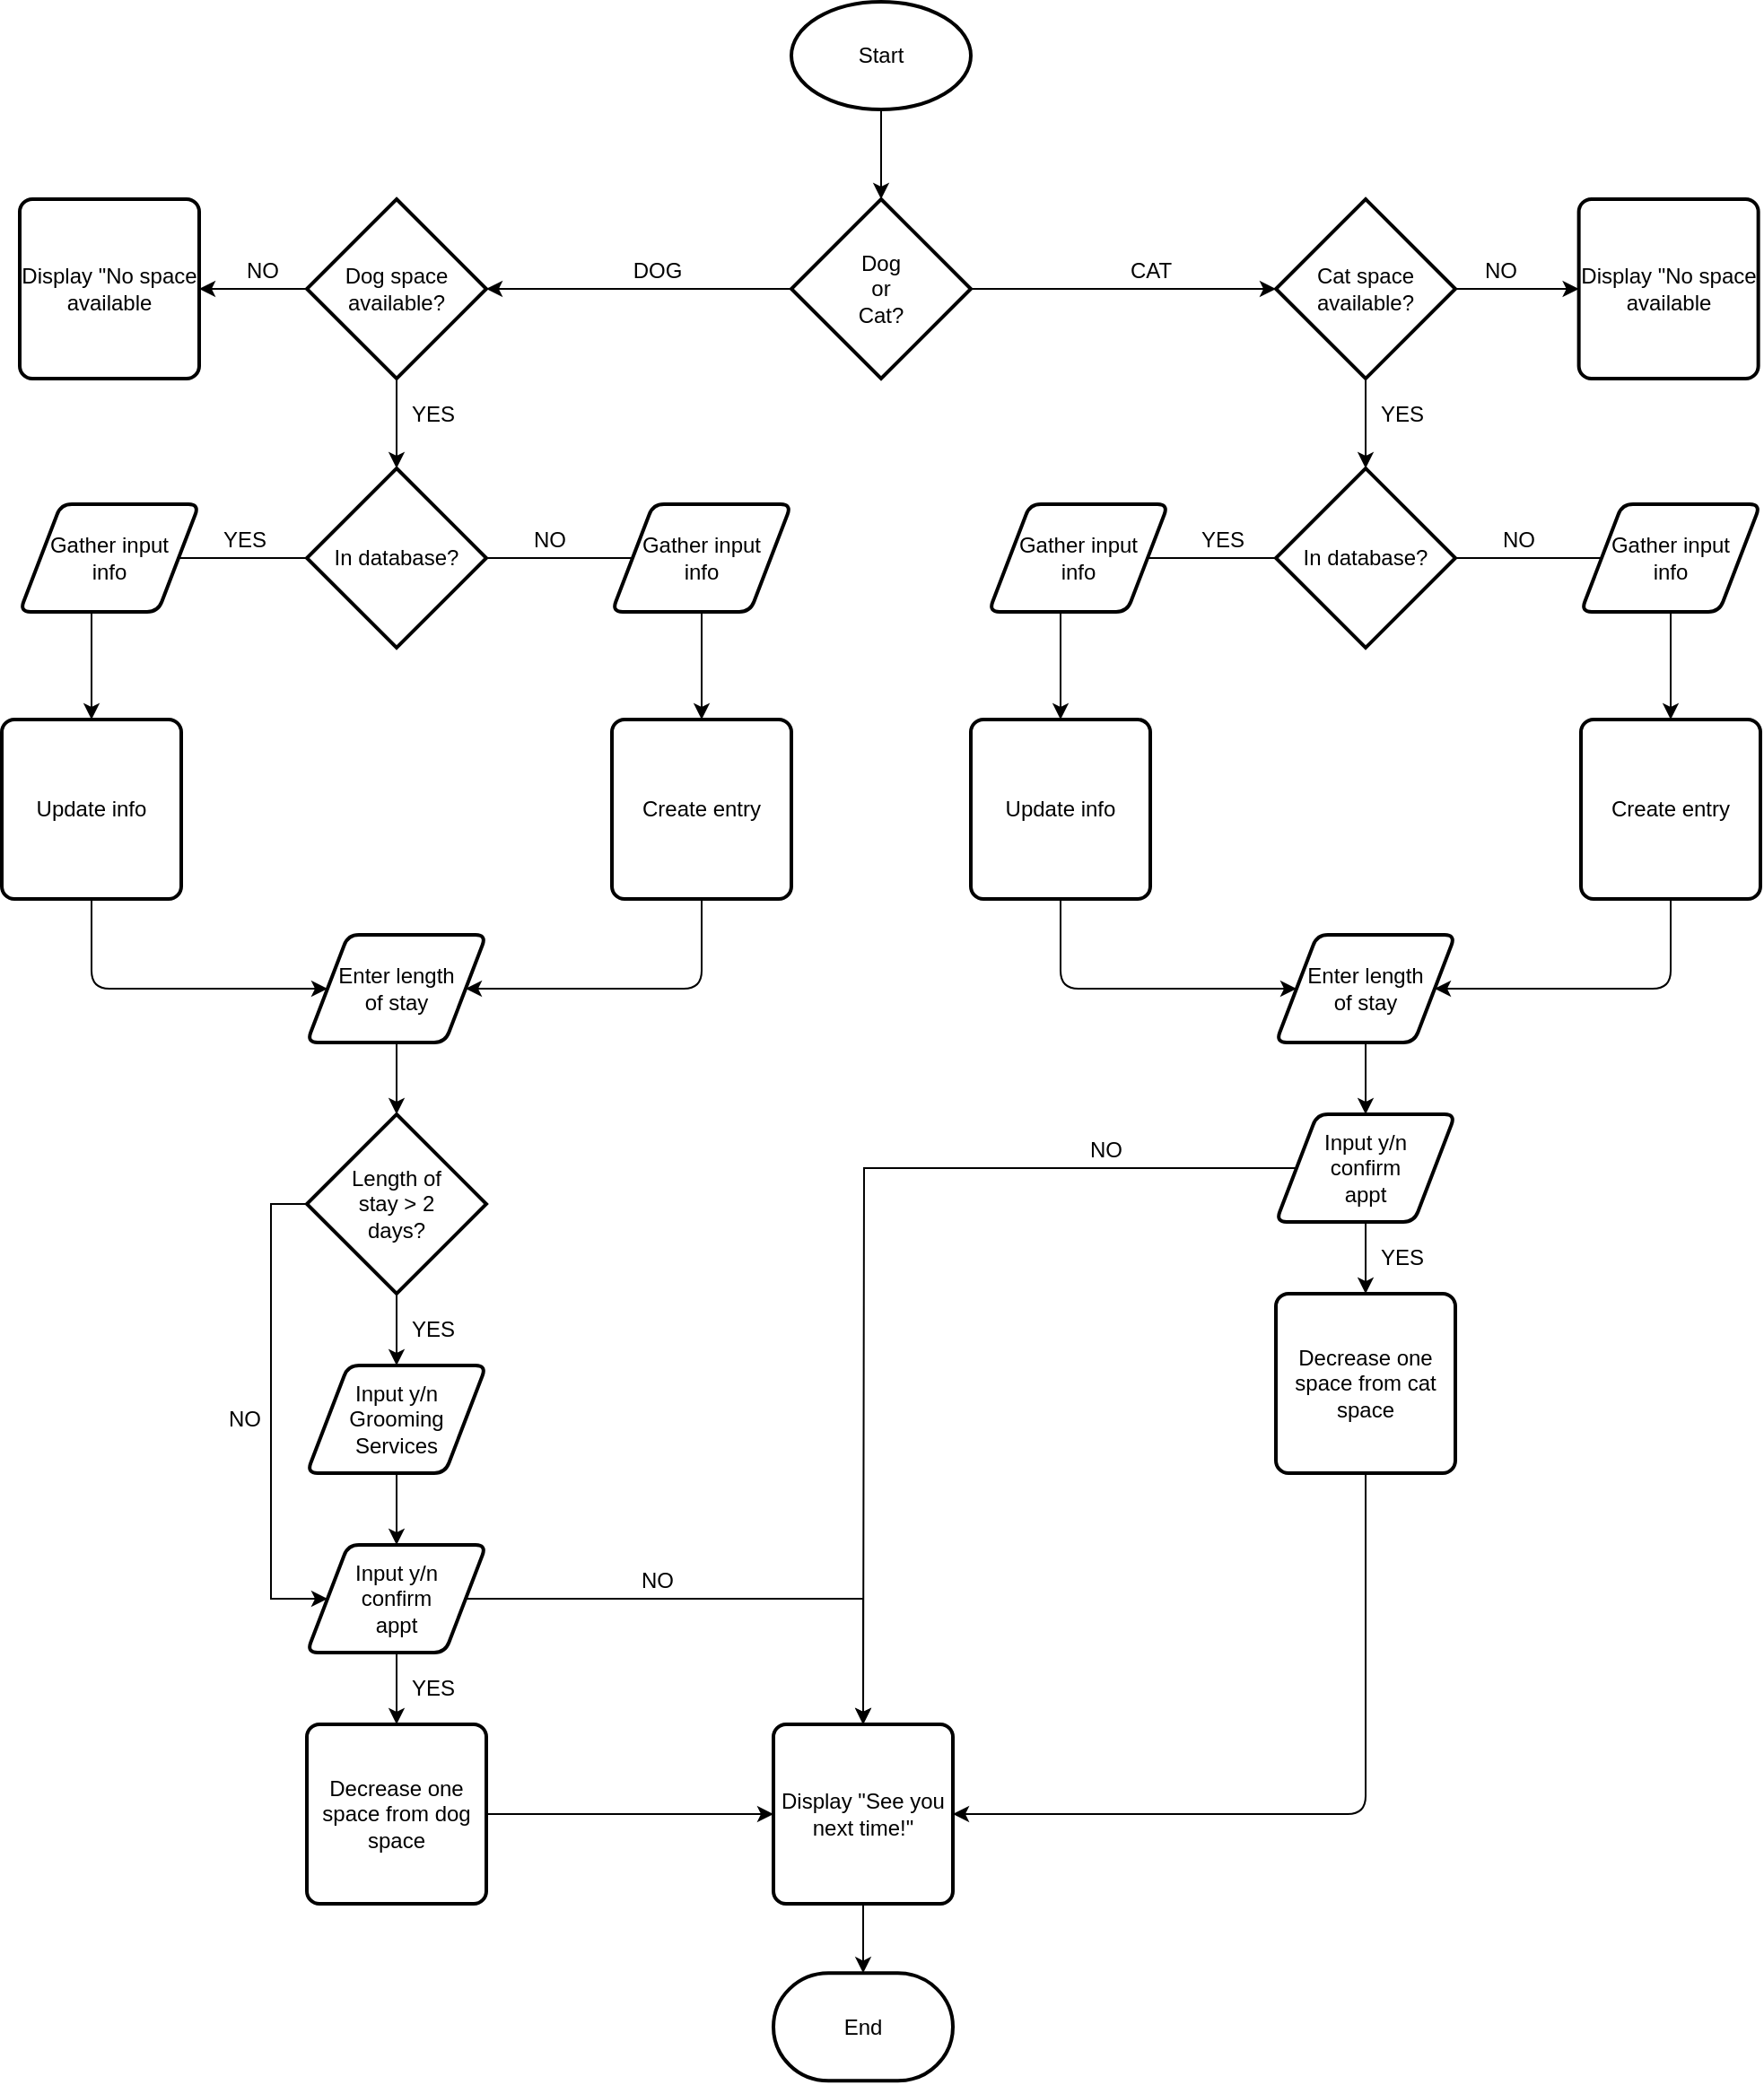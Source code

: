 <mxfile version="12.4.8" type="device"><diagram id="C5RBs43oDa-KdzZeNtuy" name="Page-1"><mxGraphModel dx="1805" dy="889" grid="1" gridSize="10" guides="1" tooltips="1" connect="1" arrows="1" fold="1" page="1" pageScale="1" pageWidth="827" pageHeight="1169" math="0" shadow="0"><root><mxCell id="WIyWlLk6GJQsqaUBKTNV-0"/><mxCell id="WIyWlLk6GJQsqaUBKTNV-1" parent="WIyWlLk6GJQsqaUBKTNV-0"/><mxCell id="TayjKpasWQ6S08AIAh68-7" value="Start" style="strokeWidth=2;html=1;shape=mxgraph.flowchart.start_1;whiteSpace=wrap;" vertex="1" parent="WIyWlLk6GJQsqaUBKTNV-1"><mxGeometry x="350" y="10" width="100" height="60" as="geometry"/></mxCell><mxCell id="TayjKpasWQ6S08AIAh68-8" value="Dog&lt;br&gt;or&lt;br&gt;Cat?" style="strokeWidth=2;html=1;shape=mxgraph.flowchart.decision;whiteSpace=wrap;" vertex="1" parent="WIyWlLk6GJQsqaUBKTNV-1"><mxGeometry x="350" y="120" width="100" height="100" as="geometry"/></mxCell><mxCell id="TayjKpasWQ6S08AIAh68-119" value="" style="edgeStyle=orthogonalEdgeStyle;rounded=0;orthogonalLoop=1;jettySize=auto;html=1;" edge="1" parent="WIyWlLk6GJQsqaUBKTNV-1" source="TayjKpasWQ6S08AIAh68-10" target="TayjKpasWQ6S08AIAh68-118"><mxGeometry relative="1" as="geometry"/></mxCell><mxCell id="TayjKpasWQ6S08AIAh68-10" value="Dog space&lt;br&gt;available?" style="strokeWidth=2;html=1;shape=mxgraph.flowchart.decision;whiteSpace=wrap;" vertex="1" parent="WIyWlLk6GJQsqaUBKTNV-1"><mxGeometry x="80" y="120" width="100" height="100" as="geometry"/></mxCell><mxCell id="TayjKpasWQ6S08AIAh68-121" value="" style="edgeStyle=orthogonalEdgeStyle;rounded=0;orthogonalLoop=1;jettySize=auto;html=1;" edge="1" parent="WIyWlLk6GJQsqaUBKTNV-1" source="TayjKpasWQ6S08AIAh68-11" target="TayjKpasWQ6S08AIAh68-120"><mxGeometry relative="1" as="geometry"/></mxCell><mxCell id="TayjKpasWQ6S08AIAh68-11" value="Cat space&lt;br&gt;available?" style="strokeWidth=2;html=1;shape=mxgraph.flowchart.decision;whiteSpace=wrap;" vertex="1" parent="WIyWlLk6GJQsqaUBKTNV-1"><mxGeometry x="620" y="120" width="100" height="100" as="geometry"/></mxCell><mxCell id="TayjKpasWQ6S08AIAh68-12" value="In database?" style="strokeWidth=2;html=1;shape=mxgraph.flowchart.decision;whiteSpace=wrap;" vertex="1" parent="WIyWlLk6GJQsqaUBKTNV-1"><mxGeometry x="80" y="270" width="100" height="100" as="geometry"/></mxCell><mxCell id="TayjKpasWQ6S08AIAh68-16" value="Update info" style="rounded=1;whiteSpace=wrap;html=1;absoluteArcSize=1;arcSize=14;strokeWidth=2;" vertex="1" parent="WIyWlLk6GJQsqaUBKTNV-1"><mxGeometry x="-90" y="410" width="100" height="100" as="geometry"/></mxCell><mxCell id="TayjKpasWQ6S08AIAh68-17" value="" style="endArrow=classic;html=1;exitX=0;exitY=0.5;exitDx=0;exitDy=0;exitPerimeter=0;entryX=1;entryY=0.5;entryDx=0;entryDy=0;entryPerimeter=0;" edge="1" parent="WIyWlLk6GJQsqaUBKTNV-1" source="TayjKpasWQ6S08AIAh68-8" target="TayjKpasWQ6S08AIAh68-10"><mxGeometry width="50" height="50" relative="1" as="geometry"><mxPoint x="180" y="590" as="sourcePoint"/><mxPoint x="230" y="540" as="targetPoint"/></mxGeometry></mxCell><mxCell id="TayjKpasWQ6S08AIAh68-18" value="" style="endArrow=classic;html=1;exitX=1;exitY=0.5;exitDx=0;exitDy=0;exitPerimeter=0;entryX=0;entryY=0.5;entryDx=0;entryDy=0;entryPerimeter=0;" edge="1" parent="WIyWlLk6GJQsqaUBKTNV-1" source="TayjKpasWQ6S08AIAh68-8" target="TayjKpasWQ6S08AIAh68-11"><mxGeometry width="50" height="50" relative="1" as="geometry"><mxPoint x="180" y="590" as="sourcePoint"/><mxPoint x="230" y="540" as="targetPoint"/></mxGeometry></mxCell><mxCell id="TayjKpasWQ6S08AIAh68-23" value="Create entry" style="rounded=1;whiteSpace=wrap;html=1;absoluteArcSize=1;arcSize=14;strokeWidth=2;" vertex="1" parent="WIyWlLk6GJQsqaUBKTNV-1"><mxGeometry x="250" y="410" width="100" height="100" as="geometry"/></mxCell><mxCell id="TayjKpasWQ6S08AIAh68-25" value="" style="endArrow=classic;html=1;exitX=0.5;exitY=1;exitDx=0;exitDy=0;exitPerimeter=0;" edge="1" parent="WIyWlLk6GJQsqaUBKTNV-1" source="TayjKpasWQ6S08AIAh68-7" target="TayjKpasWQ6S08AIAh68-8"><mxGeometry width="50" height="50" relative="1" as="geometry"><mxPoint x="180" y="560" as="sourcePoint"/><mxPoint x="230" y="510" as="targetPoint"/></mxGeometry></mxCell><mxCell id="TayjKpasWQ6S08AIAh68-29" value="" style="endArrow=classic;html=1;exitX=0;exitY=0.5;exitDx=0;exitDy=0;exitPerimeter=0;entryX=0.5;entryY=0;entryDx=0;entryDy=0;" edge="1" parent="WIyWlLk6GJQsqaUBKTNV-1" source="TayjKpasWQ6S08AIAh68-12" target="TayjKpasWQ6S08AIAh68-16"><mxGeometry width="50" height="50" relative="1" as="geometry"><mxPoint x="-90" y="650" as="sourcePoint"/><mxPoint x="275" y="400.0" as="targetPoint"/><Array as="points"><mxPoint x="-40" y="320"/></Array></mxGeometry></mxCell><mxCell id="TayjKpasWQ6S08AIAh68-88" value="" style="edgeStyle=orthogonalEdgeStyle;rounded=0;orthogonalLoop=1;jettySize=auto;html=1;" edge="1" parent="WIyWlLk6GJQsqaUBKTNV-1" source="TayjKpasWQ6S08AIAh68-32" target="TayjKpasWQ6S08AIAh68-37"><mxGeometry relative="1" as="geometry"/></mxCell><mxCell id="TayjKpasWQ6S08AIAh68-32" value="Enter length&lt;br&gt;of stay" style="shape=parallelogram;html=1;strokeWidth=2;perimeter=parallelogramPerimeter;whiteSpace=wrap;rounded=1;arcSize=12;size=0.23;" vertex="1" parent="WIyWlLk6GJQsqaUBKTNV-1"><mxGeometry x="80" y="530" width="100" height="60" as="geometry"/></mxCell><mxCell id="TayjKpasWQ6S08AIAh68-33" value="" style="endArrow=classic;html=1;exitX=0.5;exitY=1;exitDx=0;exitDy=0;entryX=0;entryY=0.5;entryDx=0;entryDy=0;" edge="1" parent="WIyWlLk6GJQsqaUBKTNV-1" source="TayjKpasWQ6S08AIAh68-16" target="TayjKpasWQ6S08AIAh68-32"><mxGeometry width="50" height="50" relative="1" as="geometry"><mxPoint x="-90" y="580" as="sourcePoint"/><mxPoint x="-40" y="530" as="targetPoint"/><Array as="points"><mxPoint x="-40" y="560"/></Array></mxGeometry></mxCell><mxCell id="TayjKpasWQ6S08AIAh68-34" value="" style="endArrow=classic;html=1;exitX=0.5;exitY=1;exitDx=0;exitDy=0;entryX=1;entryY=0.5;entryDx=0;entryDy=0;" edge="1" parent="WIyWlLk6GJQsqaUBKTNV-1" source="TayjKpasWQ6S08AIAh68-23" target="TayjKpasWQ6S08AIAh68-32"><mxGeometry width="50" height="50" relative="1" as="geometry"><mxPoint x="-90" y="580" as="sourcePoint"/><mxPoint x="-40" y="530" as="targetPoint"/><Array as="points"><mxPoint x="300" y="560"/></Array></mxGeometry></mxCell><mxCell id="TayjKpasWQ6S08AIAh68-89" value="" style="edgeStyle=orthogonalEdgeStyle;rounded=0;orthogonalLoop=1;jettySize=auto;html=1;" edge="1" parent="WIyWlLk6GJQsqaUBKTNV-1" source="TayjKpasWQ6S08AIAh68-37" target="TayjKpasWQ6S08AIAh68-38"><mxGeometry relative="1" as="geometry"/></mxCell><mxCell id="TayjKpasWQ6S08AIAh68-109" style="edgeStyle=orthogonalEdgeStyle;rounded=0;orthogonalLoop=1;jettySize=auto;html=1;entryX=0;entryY=0.5;entryDx=0;entryDy=0;exitX=0;exitY=0.5;exitDx=0;exitDy=0;exitPerimeter=0;" edge="1" parent="WIyWlLk6GJQsqaUBKTNV-1" source="TayjKpasWQ6S08AIAh68-37" target="TayjKpasWQ6S08AIAh68-40"><mxGeometry relative="1" as="geometry"><mxPoint x="60" y="910" as="targetPoint"/><Array as="points"><mxPoint x="60" y="680"/><mxPoint x="60" y="900"/></Array></mxGeometry></mxCell><mxCell id="TayjKpasWQ6S08AIAh68-37" value="Length of&lt;br&gt;stay &amp;gt; 2&lt;br&gt;days?" style="strokeWidth=2;html=1;shape=mxgraph.flowchart.decision;whiteSpace=wrap;" vertex="1" parent="WIyWlLk6GJQsqaUBKTNV-1"><mxGeometry x="80" y="630" width="100" height="100" as="geometry"/></mxCell><mxCell id="TayjKpasWQ6S08AIAh68-90" value="" style="edgeStyle=orthogonalEdgeStyle;rounded=0;orthogonalLoop=1;jettySize=auto;html=1;" edge="1" parent="WIyWlLk6GJQsqaUBKTNV-1" source="TayjKpasWQ6S08AIAh68-38" target="TayjKpasWQ6S08AIAh68-40"><mxGeometry relative="1" as="geometry"/></mxCell><mxCell id="TayjKpasWQ6S08AIAh68-38" value="Input y/n&lt;br&gt;Grooming&lt;br&gt;Services" style="shape=parallelogram;html=1;strokeWidth=2;perimeter=parallelogramPerimeter;whiteSpace=wrap;rounded=1;arcSize=12;size=0.23;" vertex="1" parent="WIyWlLk6GJQsqaUBKTNV-1"><mxGeometry x="80" y="770" width="100" height="60" as="geometry"/></mxCell><mxCell id="TayjKpasWQ6S08AIAh68-91" value="" style="edgeStyle=orthogonalEdgeStyle;rounded=0;orthogonalLoop=1;jettySize=auto;html=1;" edge="1" parent="WIyWlLk6GJQsqaUBKTNV-1" source="TayjKpasWQ6S08AIAh68-40" target="TayjKpasWQ6S08AIAh68-46"><mxGeometry relative="1" as="geometry"/></mxCell><mxCell id="TayjKpasWQ6S08AIAh68-103" style="edgeStyle=orthogonalEdgeStyle;rounded=0;orthogonalLoop=1;jettySize=auto;html=1;entryX=0.5;entryY=0;entryDx=0;entryDy=0;" edge="1" parent="WIyWlLk6GJQsqaUBKTNV-1" source="TayjKpasWQ6S08AIAh68-40" target="TayjKpasWQ6S08AIAh68-96"><mxGeometry relative="1" as="geometry"/></mxCell><mxCell id="TayjKpasWQ6S08AIAh68-40" value="Input y/n&lt;br&gt;confirm&lt;br&gt;appt" style="shape=parallelogram;html=1;strokeWidth=2;perimeter=parallelogramPerimeter;whiteSpace=wrap;rounded=1;arcSize=12;size=0.23;" vertex="1" parent="WIyWlLk6GJQsqaUBKTNV-1"><mxGeometry x="80" y="870" width="100" height="60" as="geometry"/></mxCell><mxCell id="TayjKpasWQ6S08AIAh68-99" style="edgeStyle=orthogonalEdgeStyle;rounded=0;orthogonalLoop=1;jettySize=auto;html=1;" edge="1" parent="WIyWlLk6GJQsqaUBKTNV-1" source="TayjKpasWQ6S08AIAh68-46" target="TayjKpasWQ6S08AIAh68-96"><mxGeometry relative="1" as="geometry"/></mxCell><mxCell id="TayjKpasWQ6S08AIAh68-46" value="Decrease one space from dog space" style="rounded=1;whiteSpace=wrap;html=1;absoluteArcSize=1;arcSize=14;strokeWidth=2;" vertex="1" parent="WIyWlLk6GJQsqaUBKTNV-1"><mxGeometry x="80" y="970" width="100" height="100" as="geometry"/></mxCell><mxCell id="TayjKpasWQ6S08AIAh68-65" value="" style="endArrow=classic;html=1;exitX=0.5;exitY=1;exitDx=0;exitDy=0;exitPerimeter=0;entryX=0.5;entryY=0;entryDx=0;entryDy=0;entryPerimeter=0;" edge="1" parent="WIyWlLk6GJQsqaUBKTNV-1" source="TayjKpasWQ6S08AIAh68-10" target="TayjKpasWQ6S08AIAh68-12"><mxGeometry width="50" height="50" relative="1" as="geometry"><mxPoint x="-90" y="1200" as="sourcePoint"/><mxPoint x="-40" y="1150" as="targetPoint"/></mxGeometry></mxCell><mxCell id="TayjKpasWQ6S08AIAh68-66" value="" style="endArrow=classic;html=1;exitX=0.5;exitY=1;exitDx=0;exitDy=0;exitPerimeter=0;" edge="1" parent="WIyWlLk6GJQsqaUBKTNV-1" source="TayjKpasWQ6S08AIAh68-11"><mxGeometry width="50" height="50" relative="1" as="geometry"><mxPoint x="-90" y="1200" as="sourcePoint"/><mxPoint x="670" y="270" as="targetPoint"/></mxGeometry></mxCell><mxCell id="TayjKpasWQ6S08AIAh68-67" value="Gather input&lt;br&gt;info" style="shape=parallelogram;html=1;strokeWidth=2;perimeter=parallelogramPerimeter;whiteSpace=wrap;rounded=1;arcSize=12;size=0.23;" vertex="1" parent="WIyWlLk6GJQsqaUBKTNV-1"><mxGeometry x="-80" y="290" width="100" height="60" as="geometry"/></mxCell><mxCell id="TayjKpasWQ6S08AIAh68-70" value="" style="endArrow=classic;html=1;entryX=0.5;entryY=0;entryDx=0;entryDy=0;exitX=1;exitY=0.5;exitDx=0;exitDy=0;exitPerimeter=0;" edge="1" parent="WIyWlLk6GJQsqaUBKTNV-1" source="TayjKpasWQ6S08AIAh68-12" target="TayjKpasWQ6S08AIAh68-23"><mxGeometry width="50" height="50" relative="1" as="geometry"><mxPoint x="180" y="330" as="sourcePoint"/><mxPoint x="-40" y="1050" as="targetPoint"/><Array as="points"><mxPoint x="300" y="320"/></Array></mxGeometry></mxCell><mxCell id="TayjKpasWQ6S08AIAh68-71" value="Gather input&lt;br&gt;info" style="shape=parallelogram;html=1;strokeWidth=2;perimeter=parallelogramPerimeter;whiteSpace=wrap;rounded=1;arcSize=12;size=0.23;" vertex="1" parent="WIyWlLk6GJQsqaUBKTNV-1"><mxGeometry x="250" y="290" width="100" height="60" as="geometry"/></mxCell><mxCell id="TayjKpasWQ6S08AIAh68-74" value="In database?" style="strokeWidth=2;html=1;shape=mxgraph.flowchart.decision;whiteSpace=wrap;" vertex="1" parent="WIyWlLk6GJQsqaUBKTNV-1"><mxGeometry x="620" y="270" width="100" height="100" as="geometry"/></mxCell><mxCell id="TayjKpasWQ6S08AIAh68-75" value="Update info" style="rounded=1;whiteSpace=wrap;html=1;absoluteArcSize=1;arcSize=14;strokeWidth=2;" vertex="1" parent="WIyWlLk6GJQsqaUBKTNV-1"><mxGeometry x="450" y="410" width="100" height="100" as="geometry"/></mxCell><mxCell id="TayjKpasWQ6S08AIAh68-76" value="Create entry" style="rounded=1;whiteSpace=wrap;html=1;absoluteArcSize=1;arcSize=14;strokeWidth=2;" vertex="1" parent="WIyWlLk6GJQsqaUBKTNV-1"><mxGeometry x="790" y="410" width="100" height="100" as="geometry"/></mxCell><mxCell id="TayjKpasWQ6S08AIAh68-77" value="" style="endArrow=classic;html=1;exitX=0;exitY=0.5;exitDx=0;exitDy=0;exitPerimeter=0;entryX=0.5;entryY=0;entryDx=0;entryDy=0;" edge="1" parent="WIyWlLk6GJQsqaUBKTNV-1" source="TayjKpasWQ6S08AIAh68-74" target="TayjKpasWQ6S08AIAh68-75"><mxGeometry width="50" height="50" relative="1" as="geometry"><mxPoint x="450" y="650" as="sourcePoint"/><mxPoint x="815" y="400.0" as="targetPoint"/><Array as="points"><mxPoint x="500" y="320"/></Array></mxGeometry></mxCell><mxCell id="TayjKpasWQ6S08AIAh68-92" value="" style="edgeStyle=orthogonalEdgeStyle;rounded=0;orthogonalLoop=1;jettySize=auto;html=1;" edge="1" parent="WIyWlLk6GJQsqaUBKTNV-1" source="TayjKpasWQ6S08AIAh68-78"><mxGeometry relative="1" as="geometry"><mxPoint x="670" y="630.0" as="targetPoint"/></mxGeometry></mxCell><mxCell id="TayjKpasWQ6S08AIAh68-78" value="Enter length&lt;br&gt;of stay" style="shape=parallelogram;html=1;strokeWidth=2;perimeter=parallelogramPerimeter;whiteSpace=wrap;rounded=1;arcSize=12;size=0.23;" vertex="1" parent="WIyWlLk6GJQsqaUBKTNV-1"><mxGeometry x="620" y="530" width="100" height="60" as="geometry"/></mxCell><mxCell id="TayjKpasWQ6S08AIAh68-79" value="" style="endArrow=classic;html=1;exitX=0.5;exitY=1;exitDx=0;exitDy=0;entryX=0;entryY=0.5;entryDx=0;entryDy=0;" edge="1" parent="WIyWlLk6GJQsqaUBKTNV-1" source="TayjKpasWQ6S08AIAh68-75" target="TayjKpasWQ6S08AIAh68-78"><mxGeometry width="50" height="50" relative="1" as="geometry"><mxPoint x="450" y="580" as="sourcePoint"/><mxPoint x="500" y="530" as="targetPoint"/><Array as="points"><mxPoint x="500" y="560"/></Array></mxGeometry></mxCell><mxCell id="TayjKpasWQ6S08AIAh68-80" value="" style="endArrow=classic;html=1;exitX=0.5;exitY=1;exitDx=0;exitDy=0;entryX=1;entryY=0.5;entryDx=0;entryDy=0;" edge="1" parent="WIyWlLk6GJQsqaUBKTNV-1" source="TayjKpasWQ6S08AIAh68-76" target="TayjKpasWQ6S08AIAh68-78"><mxGeometry width="50" height="50" relative="1" as="geometry"><mxPoint x="450" y="580" as="sourcePoint"/><mxPoint x="500" y="530" as="targetPoint"/><Array as="points"><mxPoint x="840" y="560"/></Array></mxGeometry></mxCell><mxCell id="TayjKpasWQ6S08AIAh68-95" value="" style="edgeStyle=orthogonalEdgeStyle;rounded=0;orthogonalLoop=1;jettySize=auto;html=1;" edge="1" parent="WIyWlLk6GJQsqaUBKTNV-1" source="TayjKpasWQ6S08AIAh68-83" target="TayjKpasWQ6S08AIAh68-84"><mxGeometry relative="1" as="geometry"/></mxCell><mxCell id="TayjKpasWQ6S08AIAh68-104" style="edgeStyle=orthogonalEdgeStyle;rounded=0;orthogonalLoop=1;jettySize=auto;html=1;" edge="1" parent="WIyWlLk6GJQsqaUBKTNV-1" source="TayjKpasWQ6S08AIAh68-83"><mxGeometry relative="1" as="geometry"><mxPoint x="390" y="970" as="targetPoint"/></mxGeometry></mxCell><mxCell id="TayjKpasWQ6S08AIAh68-83" value="Input y/n&lt;br&gt;confirm&lt;br&gt;appt" style="shape=parallelogram;html=1;strokeWidth=2;perimeter=parallelogramPerimeter;whiteSpace=wrap;rounded=1;arcSize=12;size=0.23;" vertex="1" parent="WIyWlLk6GJQsqaUBKTNV-1"><mxGeometry x="620" y="630" width="100" height="60" as="geometry"/></mxCell><mxCell id="TayjKpasWQ6S08AIAh68-84" value="Decrease one space from cat space" style="rounded=1;whiteSpace=wrap;html=1;absoluteArcSize=1;arcSize=14;strokeWidth=2;" vertex="1" parent="WIyWlLk6GJQsqaUBKTNV-1"><mxGeometry x="620" y="730" width="100" height="100" as="geometry"/></mxCell><mxCell id="TayjKpasWQ6S08AIAh68-85" value="Gather input&lt;br&gt;info" style="shape=parallelogram;html=1;strokeWidth=2;perimeter=parallelogramPerimeter;whiteSpace=wrap;rounded=1;arcSize=12;size=0.23;" vertex="1" parent="WIyWlLk6GJQsqaUBKTNV-1"><mxGeometry x="460" y="290" width="100" height="60" as="geometry"/></mxCell><mxCell id="TayjKpasWQ6S08AIAh68-86" value="" style="endArrow=classic;html=1;entryX=0.5;entryY=0;entryDx=0;entryDy=0;exitX=1;exitY=0.5;exitDx=0;exitDy=0;exitPerimeter=0;" edge="1" parent="WIyWlLk6GJQsqaUBKTNV-1" source="TayjKpasWQ6S08AIAh68-74" target="TayjKpasWQ6S08AIAh68-76"><mxGeometry width="50" height="50" relative="1" as="geometry"><mxPoint x="720" y="330" as="sourcePoint"/><mxPoint x="500" y="1050" as="targetPoint"/><Array as="points"><mxPoint x="840" y="320"/></Array></mxGeometry></mxCell><mxCell id="TayjKpasWQ6S08AIAh68-87" value="Gather input&lt;br&gt;info" style="shape=parallelogram;html=1;strokeWidth=2;perimeter=parallelogramPerimeter;whiteSpace=wrap;rounded=1;arcSize=12;size=0.23;" vertex="1" parent="WIyWlLk6GJQsqaUBKTNV-1"><mxGeometry x="790" y="290" width="100" height="60" as="geometry"/></mxCell><mxCell id="TayjKpasWQ6S08AIAh68-106" value="" style="edgeStyle=orthogonalEdgeStyle;rounded=0;orthogonalLoop=1;jettySize=auto;html=1;" edge="1" parent="WIyWlLk6GJQsqaUBKTNV-1" source="TayjKpasWQ6S08AIAh68-96" target="TayjKpasWQ6S08AIAh68-105"><mxGeometry relative="1" as="geometry"/></mxCell><mxCell id="TayjKpasWQ6S08AIAh68-96" value="Display &quot;See you&lt;br&gt;next time!&quot;" style="rounded=1;whiteSpace=wrap;html=1;absoluteArcSize=1;arcSize=14;strokeWidth=2;" vertex="1" parent="WIyWlLk6GJQsqaUBKTNV-1"><mxGeometry x="340" y="970" width="100" height="100" as="geometry"/></mxCell><mxCell id="TayjKpasWQ6S08AIAh68-101" value="" style="endArrow=classic;html=1;exitX=0.5;exitY=1;exitDx=0;exitDy=0;entryX=1;entryY=0.5;entryDx=0;entryDy=0;" edge="1" parent="WIyWlLk6GJQsqaUBKTNV-1" source="TayjKpasWQ6S08AIAh68-84" target="TayjKpasWQ6S08AIAh68-96"><mxGeometry width="50" height="50" relative="1" as="geometry"><mxPoint x="-90" y="1140" as="sourcePoint"/><mxPoint x="-40" y="1090" as="targetPoint"/><Array as="points"><mxPoint x="670" y="1020"/></Array></mxGeometry></mxCell><mxCell id="TayjKpasWQ6S08AIAh68-105" value="End" style="strokeWidth=2;html=1;shape=mxgraph.flowchart.terminator;whiteSpace=wrap;" vertex="1" parent="WIyWlLk6GJQsqaUBKTNV-1"><mxGeometry x="340" y="1108.65" width="100" height="60" as="geometry"/></mxCell><mxCell id="TayjKpasWQ6S08AIAh68-107" value="YES" style="text;html=1;align=center;verticalAlign=middle;resizable=0;points=[];autosize=1;" vertex="1" parent="WIyWlLk6GJQsqaUBKTNV-1"><mxGeometry x="130" y="940" width="40" height="20" as="geometry"/></mxCell><mxCell id="TayjKpasWQ6S08AIAh68-108" value="YES" style="text;html=1;align=center;verticalAlign=middle;resizable=0;points=[];autosize=1;" vertex="1" parent="WIyWlLk6GJQsqaUBKTNV-1"><mxGeometry x="130" y="740" width="40" height="20" as="geometry"/></mxCell><mxCell id="TayjKpasWQ6S08AIAh68-110" value="NO" style="text;html=1;align=center;verticalAlign=middle;resizable=0;points=[];autosize=1;" vertex="1" parent="WIyWlLk6GJQsqaUBKTNV-1"><mxGeometry x="30" y="790" width="30" height="20" as="geometry"/></mxCell><mxCell id="TayjKpasWQ6S08AIAh68-111" value="NO" style="text;html=1;align=center;verticalAlign=middle;resizable=0;points=[];autosize=1;" vertex="1" parent="WIyWlLk6GJQsqaUBKTNV-1"><mxGeometry x="260" y="880" width="30" height="20" as="geometry"/></mxCell><mxCell id="TayjKpasWQ6S08AIAh68-112" value="NO" style="text;html=1;align=center;verticalAlign=middle;resizable=0;points=[];autosize=1;" vertex="1" parent="WIyWlLk6GJQsqaUBKTNV-1"><mxGeometry x="510" y="640" width="30" height="20" as="geometry"/></mxCell><mxCell id="TayjKpasWQ6S08AIAh68-113" value="YES" style="text;html=1;align=center;verticalAlign=middle;resizable=0;points=[];autosize=1;" vertex="1" parent="WIyWlLk6GJQsqaUBKTNV-1"><mxGeometry x="670" y="700" width="40" height="20" as="geometry"/></mxCell><mxCell id="TayjKpasWQ6S08AIAh68-114" value="YES" style="text;html=1;align=center;verticalAlign=middle;resizable=0;points=[];autosize=1;" vertex="1" parent="WIyWlLk6GJQsqaUBKTNV-1"><mxGeometry x="25" y="300" width="40" height="20" as="geometry"/></mxCell><mxCell id="TayjKpasWQ6S08AIAh68-115" value="YES" style="text;html=1;align=center;verticalAlign=middle;resizable=0;points=[];autosize=1;" vertex="1" parent="WIyWlLk6GJQsqaUBKTNV-1"><mxGeometry x="570" y="300" width="40" height="20" as="geometry"/></mxCell><mxCell id="TayjKpasWQ6S08AIAh68-116" value="YES" style="text;html=1;align=center;verticalAlign=middle;resizable=0;points=[];autosize=1;" vertex="1" parent="WIyWlLk6GJQsqaUBKTNV-1"><mxGeometry x="130" y="230" width="40" height="20" as="geometry"/></mxCell><mxCell id="TayjKpasWQ6S08AIAh68-117" value="YES" style="text;html=1;align=center;verticalAlign=middle;resizable=0;points=[];autosize=1;" vertex="1" parent="WIyWlLk6GJQsqaUBKTNV-1"><mxGeometry x="670" y="230" width="40" height="20" as="geometry"/></mxCell><mxCell id="TayjKpasWQ6S08AIAh68-118" value="Display &quot;No space available" style="rounded=1;whiteSpace=wrap;html=1;absoluteArcSize=1;arcSize=14;strokeWidth=2;" vertex="1" parent="WIyWlLk6GJQsqaUBKTNV-1"><mxGeometry x="-80" y="120" width="100" height="100" as="geometry"/></mxCell><mxCell id="TayjKpasWQ6S08AIAh68-120" value="Display &quot;No space available" style="rounded=1;whiteSpace=wrap;html=1;absoluteArcSize=1;arcSize=14;strokeWidth=2;" vertex="1" parent="WIyWlLk6GJQsqaUBKTNV-1"><mxGeometry x="788.82" y="120" width="100" height="100" as="geometry"/></mxCell><mxCell id="TayjKpasWQ6S08AIAh68-122" value="NO" style="text;html=1;align=center;verticalAlign=middle;resizable=0;points=[];autosize=1;" vertex="1" parent="WIyWlLk6GJQsqaUBKTNV-1"><mxGeometry x="730" y="150" width="30" height="20" as="geometry"/></mxCell><mxCell id="TayjKpasWQ6S08AIAh68-123" value="NO" style="text;html=1;align=center;verticalAlign=middle;resizable=0;points=[];autosize=1;" vertex="1" parent="WIyWlLk6GJQsqaUBKTNV-1"><mxGeometry x="39.71" y="150" width="30" height="20" as="geometry"/></mxCell><mxCell id="TayjKpasWQ6S08AIAh68-124" value="DOG" style="text;html=1;align=center;verticalAlign=middle;resizable=0;points=[];autosize=1;" vertex="1" parent="WIyWlLk6GJQsqaUBKTNV-1"><mxGeometry x="255" y="150" width="40" height="20" as="geometry"/></mxCell><mxCell id="TayjKpasWQ6S08AIAh68-125" value="CAT" style="text;html=1;align=center;verticalAlign=middle;resizable=0;points=[];autosize=1;" vertex="1" parent="WIyWlLk6GJQsqaUBKTNV-1"><mxGeometry x="530" y="150" width="40" height="20" as="geometry"/></mxCell><mxCell id="TayjKpasWQ6S08AIAh68-126" value="NO" style="text;html=1;align=center;verticalAlign=middle;resizable=0;points=[];autosize=1;" vertex="1" parent="WIyWlLk6GJQsqaUBKTNV-1"><mxGeometry x="200" y="300" width="30" height="20" as="geometry"/></mxCell><mxCell id="TayjKpasWQ6S08AIAh68-127" value="NO" style="text;html=1;align=center;verticalAlign=middle;resizable=0;points=[];autosize=1;" vertex="1" parent="WIyWlLk6GJQsqaUBKTNV-1"><mxGeometry x="740" y="300" width="30" height="20" as="geometry"/></mxCell></root></mxGraphModel></diagram></mxfile>